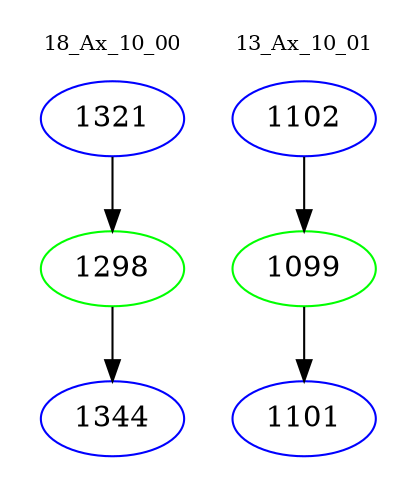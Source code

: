 digraph{
subgraph cluster_0 {
color = white
label = "18_Ax_10_00";
fontsize=10;
T0_1321 [label="1321", color="blue"]
T0_1321 -> T0_1298 [color="black"]
T0_1298 [label="1298", color="green"]
T0_1298 -> T0_1344 [color="black"]
T0_1344 [label="1344", color="blue"]
}
subgraph cluster_1 {
color = white
label = "13_Ax_10_01";
fontsize=10;
T1_1102 [label="1102", color="blue"]
T1_1102 -> T1_1099 [color="black"]
T1_1099 [label="1099", color="green"]
T1_1099 -> T1_1101 [color="black"]
T1_1101 [label="1101", color="blue"]
}
}
